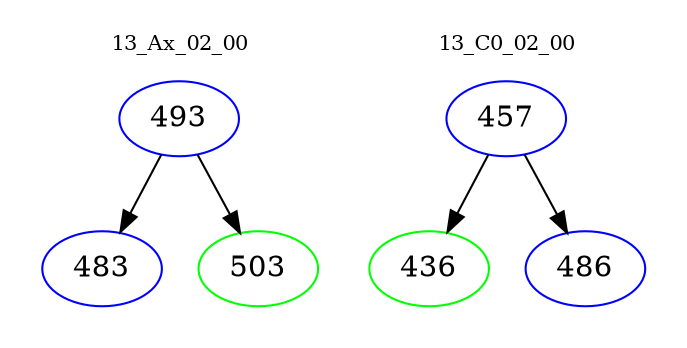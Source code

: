 digraph{
subgraph cluster_0 {
color = white
label = "13_Ax_02_00";
fontsize=10;
T0_493 [label="493", color="blue"]
T0_493 -> T0_483 [color="black"]
T0_483 [label="483", color="blue"]
T0_493 -> T0_503 [color="black"]
T0_503 [label="503", color="green"]
}
subgraph cluster_1 {
color = white
label = "13_C0_02_00";
fontsize=10;
T1_457 [label="457", color="blue"]
T1_457 -> T1_436 [color="black"]
T1_436 [label="436", color="green"]
T1_457 -> T1_486 [color="black"]
T1_486 [label="486", color="blue"]
}
}
